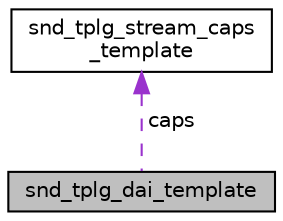 digraph "snd_tplg_dai_template"
{
  edge [fontname="Helvetica",fontsize="10",labelfontname="Helvetica",labelfontsize="10"];
  node [fontname="Helvetica",fontsize="10",shape=record];
  Node1 [label="snd_tplg_dai_template",height=0.2,width=0.4,color="black", fillcolor="grey75", style="filled", fontcolor="black"];
  Node2 -> Node1 [dir="back",color="darkorchid3",fontsize="10",style="dashed",label=" caps" ,fontname="Helvetica"];
  Node2 [label="snd_tplg_stream_caps\l_template",height=0.2,width=0.4,color="black", fillcolor="white", style="filled",URL="$structsnd__tplg__stream__caps__template.html",tooltip="Stream Capabilities. "];
}
